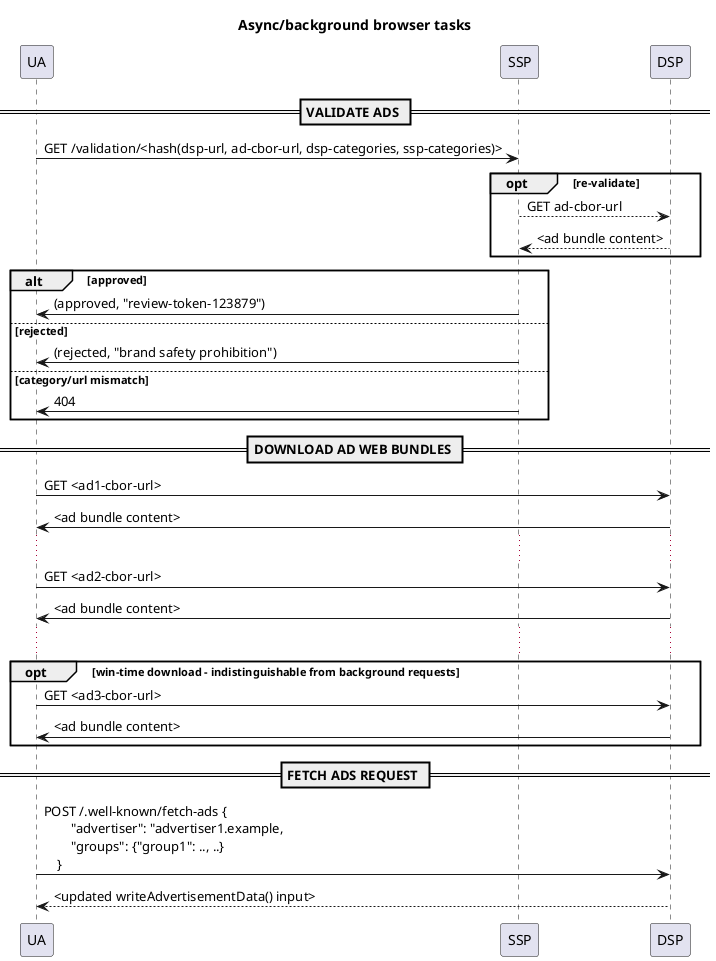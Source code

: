 @startuml

title Async/background browser tasks

participant "UA" as ua
participant "SSP" as ssp
participant "DSP" as dsp


== VALIDATE ADS ==

ua -> ssp : GET /validation/<hash(dsp-url, ad-cbor-url, dsp-categories, ssp-categories)>

opt re-validate
 ssp --> dsp : GET ad-cbor-url
 dsp --> ssp : <ad bundle content>
end

alt approved
 ssp -> ua : (approved, "review-token-123879")
else rejected
 ssp -> ua : (rejected, "brand safety prohibition")
else category/url mismatch
 ssp -> ua : 404
end

== DOWNLOAD AD WEB BUNDLES ==

ua -> dsp : GET <ad1-cbor-url>
dsp -> ua : <ad bundle content>
...
ua -> dsp : GET <ad2-cbor-url>
dsp -> ua : <ad bundle content>
...

opt win-time download - indistinguishable from background requests
 ua -> dsp : GET <ad3-cbor-url>
 dsp -> ua : <ad bundle content>
end

== FETCH ADS REQUEST ==

ua -> dsp : POST /.well-known/fetch-ads {\n        "advertiser": "advertiser1.example,\n        "groups": {"group1": .., ..}\n    }
dsp --> ua : <updated writeAdvertisementData() input>

@enduml
